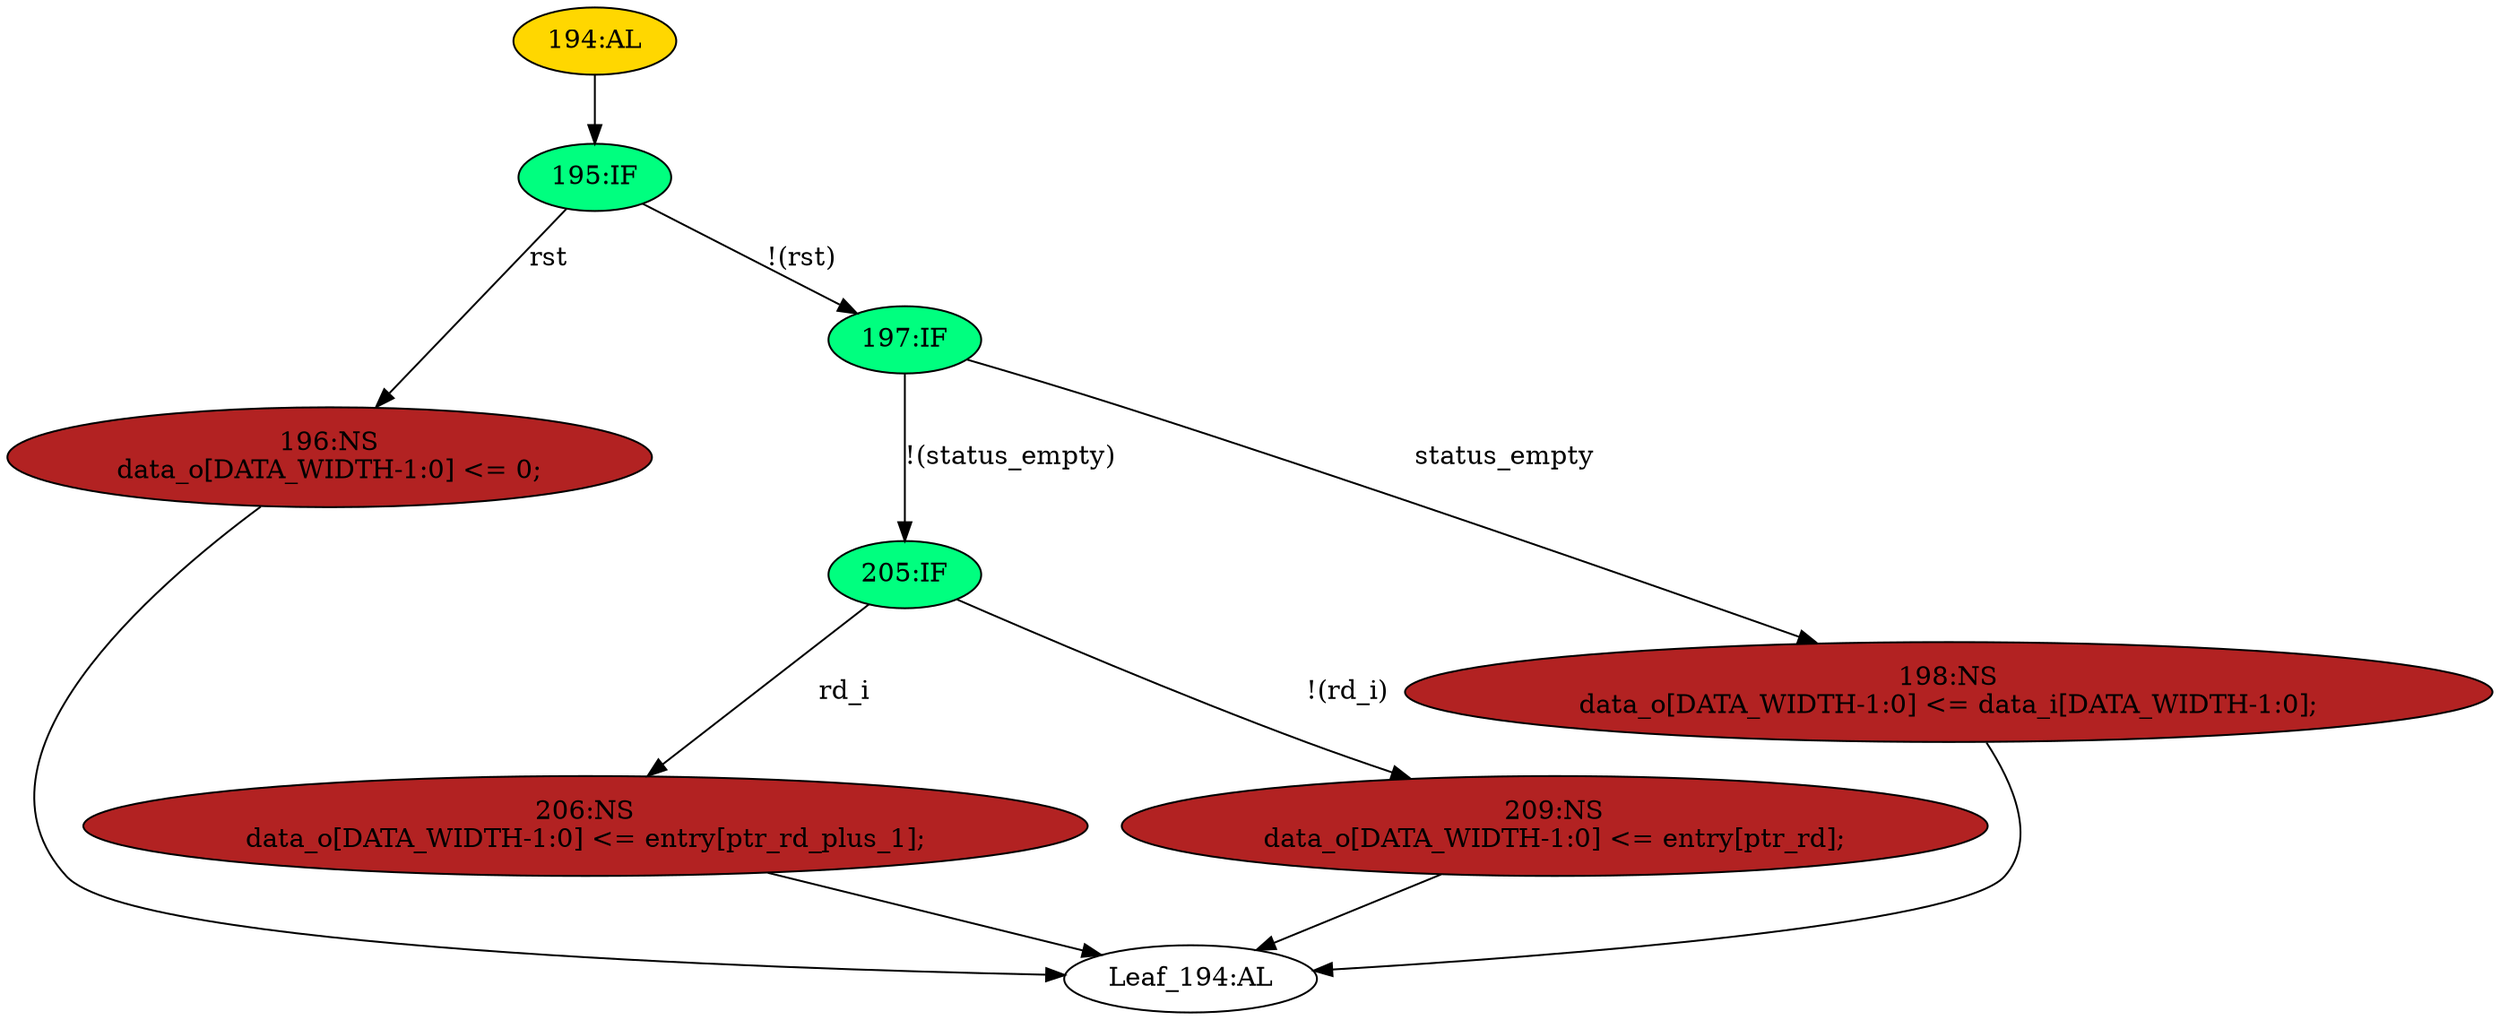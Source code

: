 strict digraph "" {
	node [label="\N"];
	"206:NS"	 [ast="<pyverilog.vparser.ast.NonblockingSubstitution object at 0x7f35d5da30d0>",
		fillcolor=firebrick,
		label="206:NS
data_o[DATA_WIDTH-1:0] <= entry[ptr_rd_plus_1];",
		statements="[<pyverilog.vparser.ast.NonblockingSubstitution object at 0x7f35d5da30d0>]",
		style=filled,
		typ=NonblockingSubstitution];
	"Leaf_194:AL"	 [def_var="['data_o']",
		label="Leaf_194:AL"];
	"206:NS" -> "Leaf_194:AL"	 [cond="[]",
		lineno=None];
	"209:NS"	 [ast="<pyverilog.vparser.ast.NonblockingSubstitution object at 0x7f35d5db5ad0>",
		fillcolor=firebrick,
		label="209:NS
data_o[DATA_WIDTH-1:0] <= entry[ptr_rd];",
		statements="[<pyverilog.vparser.ast.NonblockingSubstitution object at 0x7f35d5db5ad0>]",
		style=filled,
		typ=NonblockingSubstitution];
	"209:NS" -> "Leaf_194:AL"	 [cond="[]",
		lineno=None];
	"205:IF"	 [ast="<pyverilog.vparser.ast.IfStatement object at 0x7f35d5da3050>",
		fillcolor=springgreen,
		label="205:IF",
		statements="[]",
		style=filled,
		typ=IfStatement];
	"205:IF" -> "206:NS"	 [cond="['rd_i']",
		label=rd_i,
		lineno=205];
	"205:IF" -> "209:NS"	 [cond="['rd_i']",
		label="!(rd_i)",
		lineno=205];
	"194:AL"	 [ast="<pyverilog.vparser.ast.Always object at 0x7f35d5da3b50>",
		clk_sens=True,
		fillcolor=gold,
		label="194:AL",
		sens="['clk', 'rst']",
		statements="[]",
		style=filled,
		typ=Always,
		use_var="['status_empty', 'ptr_rd_plus_1', 'data_i', 'ptr_rd', 'rd_i', 'rst', 'entry']"];
	"195:IF"	 [ast="<pyverilog.vparser.ast.IfStatement object at 0x7f35d5db5f50>",
		fillcolor=springgreen,
		label="195:IF",
		statements="[]",
		style=filled,
		typ=IfStatement];
	"194:AL" -> "195:IF"	 [cond="[]",
		lineno=None];
	"196:NS"	 [ast="<pyverilog.vparser.ast.NonblockingSubstitution object at 0x7f35d5da3890>",
		fillcolor=firebrick,
		label="196:NS
data_o[DATA_WIDTH-1:0] <= 0;",
		statements="[<pyverilog.vparser.ast.NonblockingSubstitution object at 0x7f35d5da3890>]",
		style=filled,
		typ=NonblockingSubstitution];
	"196:NS" -> "Leaf_194:AL"	 [cond="[]",
		lineno=None];
	"195:IF" -> "196:NS"	 [cond="['rst']",
		label=rst,
		lineno=195];
	"197:IF"	 [ast="<pyverilog.vparser.ast.IfStatement object at 0x7f35d5db5fd0>",
		fillcolor=springgreen,
		label="197:IF",
		statements="[]",
		style=filled,
		typ=IfStatement];
	"195:IF" -> "197:IF"	 [cond="['rst']",
		label="!(rst)",
		lineno=195];
	"198:NS"	 [ast="<pyverilog.vparser.ast.NonblockingSubstitution object at 0x7f35d5da3450>",
		fillcolor=firebrick,
		label="198:NS
data_o[DATA_WIDTH-1:0] <= data_i[DATA_WIDTH-1:0];",
		statements="[<pyverilog.vparser.ast.NonblockingSubstitution object at 0x7f35d5da3450>]",
		style=filled,
		typ=NonblockingSubstitution];
	"198:NS" -> "Leaf_194:AL"	 [cond="[]",
		lineno=None];
	"197:IF" -> "205:IF"	 [cond="['status_empty']",
		label="!(status_empty)",
		lineno=197];
	"197:IF" -> "198:NS"	 [cond="['status_empty']",
		label=status_empty,
		lineno=197];
}
